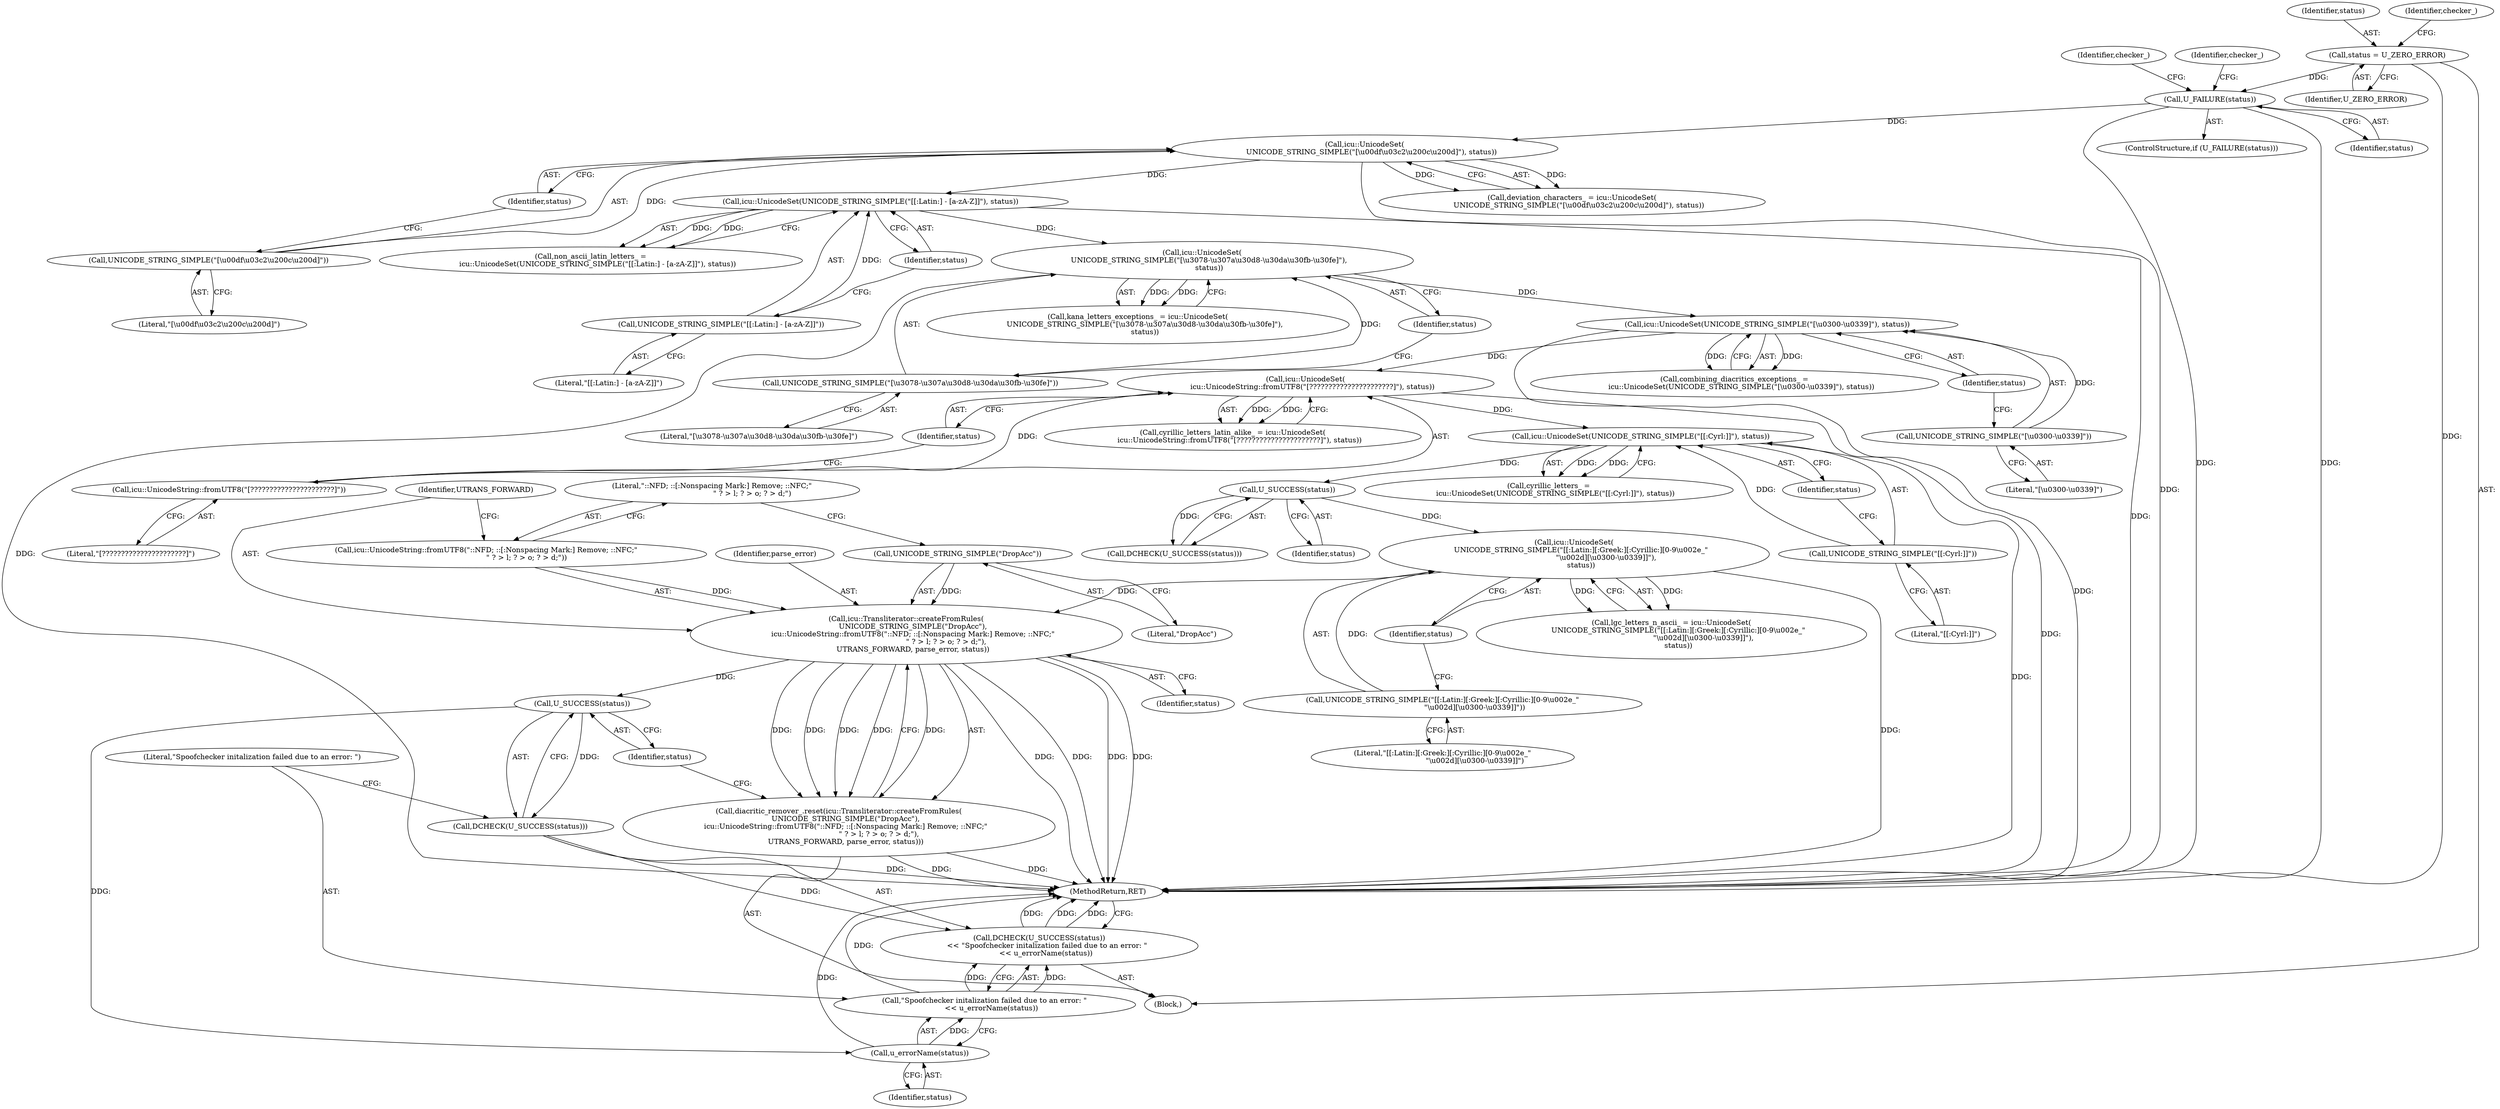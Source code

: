 digraph "0_Chrome_37747f4a4972e6d44d3f956f8d3a63255ef0941a@API" {
"1000198" [label="(Call,icu::Transliterator::createFromRules(\n      UNICODE_STRING_SIMPLE(\"DropAcc\"),\n      icu::UnicodeString::fromUTF8(\"::NFD; ::[:Nonspacing Mark:] Remove; ::NFC;\"\n                                   \" ? > l; ? > o; ? > d;\"),\n      UTRANS_FORWARD, parse_error, status))"];
"1000199" [label="(Call,UNICODE_STRING_SIMPLE(\"DropAcc\"))"];
"1000201" [label="(Call,icu::UnicodeString::fromUTF8(\"::NFD; ::[:Nonspacing Mark:] Remove; ::NFC;\"\n                                   \" ? > l; ? > o; ? > d;\"))"];
"1000191" [label="(Call,icu::UnicodeSet(\n      UNICODE_STRING_SIMPLE(\"[[:Latin:][:Greek:][:Cyrillic:][0-9\\u002e_\"\n                            \"\\u002d][\\u0300-\\u0339]]\"),\n      status))"];
"1000192" [label="(Call,UNICODE_STRING_SIMPLE(\"[[:Latin:][:Greek:][:Cyrillic:][0-9\\u002e_\"\n                            \"\\u002d][\\u0300-\\u0339]]\"))"];
"1000187" [label="(Call,U_SUCCESS(status))"];
"1000181" [label="(Call,icu::UnicodeSet(UNICODE_STRING_SIMPLE(\"[[:Cyrl:]]\"), status))"];
"1000182" [label="(Call,UNICODE_STRING_SIMPLE(\"[[:Cyrl:]]\"))"];
"1000174" [label="(Call,icu::UnicodeSet(\n      icu::UnicodeString::fromUTF8(\"[??????????????????????]\"), status))"];
"1000175" [label="(Call,icu::UnicodeString::fromUTF8(\"[??????????????????????]\"))"];
"1000167" [label="(Call,icu::UnicodeSet(UNICODE_STRING_SIMPLE(\"[\\u0300-\\u0339]\"), status))"];
"1000168" [label="(Call,UNICODE_STRING_SIMPLE(\"[\\u0300-\\u0339]\"))"];
"1000160" [label="(Call,icu::UnicodeSet(\n      UNICODE_STRING_SIMPLE(\"[\\u3078-\\u307a\\u30d8-\\u30da\\u30fb-\\u30fe]\"),\n      status))"];
"1000161" [label="(Call,UNICODE_STRING_SIMPLE(\"[\\u3078-\\u307a\\u30d8-\\u30da\\u30fb-\\u30fe]\"))"];
"1000153" [label="(Call,icu::UnicodeSet(UNICODE_STRING_SIMPLE(\"[[:Latin:] - [a-zA-Z]]\"), status))"];
"1000154" [label="(Call,UNICODE_STRING_SIMPLE(\"[[:Latin:] - [a-zA-Z]]\"))"];
"1000146" [label="(Call,icu::UnicodeSet(\n      UNICODE_STRING_SIMPLE(\"[\\u00df\\u03c2\\u200c\\u200d]\"), status))"];
"1000147" [label="(Call,UNICODE_STRING_SIMPLE(\"[\\u00df\\u03c2\\u200c\\u200d]\"))"];
"1000117" [label="(Call,U_FAILURE(status))"];
"1000108" [label="(Call,status = U_ZERO_ERROR)"];
"1000197" [label="(Call,diacritic_remover_.reset(icu::Transliterator::createFromRules(\n      UNICODE_STRING_SIMPLE(\"DropAcc\"),\n      icu::UnicodeString::fromUTF8(\"::NFD; ::[:Nonspacing Mark:] Remove; ::NFC;\"\n                                   \" ? > l; ? > o; ? > d;\"),\n      UTRANS_FORWARD, parse_error, status)))"];
"1000208" [label="(Call,U_SUCCESS(status))"];
"1000207" [label="(Call,DCHECK(U_SUCCESS(status)))"];
"1000206" [label="(Call,DCHECK(U_SUCCESS(status))\n       << \"Spoofchecker initalization failed due to an error: \"\n      << u_errorName(status))"];
"1000212" [label="(Call,u_errorName(status))"];
"1000210" [label="(Call,\"Spoofchecker initalization failed due to an error: \"\n      << u_errorName(status))"];
"1000146" [label="(Call,icu::UnicodeSet(\n      UNICODE_STRING_SIMPLE(\"[\\u00df\\u03c2\\u200c\\u200d]\"), status))"];
"1000175" [label="(Call,icu::UnicodeString::fromUTF8(\"[??????????????????????]\"))"];
"1000109" [label="(Identifier,status)"];
"1000154" [label="(Call,UNICODE_STRING_SIMPLE(\"[[:Latin:] - [a-zA-Z]]\"))"];
"1000112" [label="(Identifier,checker_)"];
"1000181" [label="(Call,icu::UnicodeSet(UNICODE_STRING_SIMPLE(\"[[:Cyrl:]]\"), status))"];
"1000177" [label="(Identifier,status)"];
"1000193" [label="(Literal,\"[[:Latin:][:Greek:][:Cyrillic:][0-9\\u002e_\"\n                            \"\\u002d][\\u0300-\\u0339]]\")"];
"1000186" [label="(Call,DCHECK(U_SUCCESS(status)))"];
"1000116" [label="(ControlStructure,if (U_FAILURE(status)))"];
"1000110" [label="(Identifier,U_ZERO_ERROR)"];
"1000207" [label="(Call,DCHECK(U_SUCCESS(status)))"];
"1000203" [label="(Identifier,UTRANS_FORWARD)"];
"1000155" [label="(Literal,\"[[:Latin:] - [a-zA-Z]]\")"];
"1000118" [label="(Identifier,status)"];
"1000213" [label="(Identifier,status)"];
"1000156" [label="(Identifier,status)"];
"1000201" [label="(Call,icu::UnicodeString::fromUTF8(\"::NFD; ::[:Nonspacing Mark:] Remove; ::NFC;\"\n                                   \" ? > l; ? > o; ? > d;\"))"];
"1000121" [label="(Identifier,checker_)"];
"1000187" [label="(Call,U_SUCCESS(status))"];
"1000202" [label="(Literal,\"::NFD; ::[:Nonspacing Mark:] Remove; ::NFC;\"\n                                   \" ? > l; ? > o; ? > d;\")"];
"1000149" [label="(Identifier,status)"];
"1000172" [label="(Call,cyrillic_letters_latin_alike_ = icu::UnicodeSet(\n      icu::UnicodeString::fromUTF8(\"[??????????????????????]\"), status))"];
"1000198" [label="(Call,icu::Transliterator::createFromRules(\n      UNICODE_STRING_SIMPLE(\"DropAcc\"),\n      icu::UnicodeString::fromUTF8(\"::NFD; ::[:Nonspacing Mark:] Remove; ::NFC;\"\n                                   \" ? > l; ? > o; ? > d;\"),\n      UTRANS_FORWARD, parse_error, status))"];
"1000184" [label="(Identifier,status)"];
"1000206" [label="(Call,DCHECK(U_SUCCESS(status))\n       << \"Spoofchecker initalization failed due to an error: \"\n      << u_errorName(status))"];
"1000209" [label="(Identifier,status)"];
"1000182" [label="(Call,UNICODE_STRING_SIMPLE(\"[[:Cyrl:]]\"))"];
"1000163" [label="(Identifier,status)"];
"1000200" [label="(Literal,\"DropAcc\")"];
"1000162" [label="(Literal,\"[\\u3078-\\u307a\\u30d8-\\u30da\\u30fb-\\u30fe]\")"];
"1000191" [label="(Call,icu::UnicodeSet(\n      UNICODE_STRING_SIMPLE(\"[[:Latin:][:Greek:][:Cyrillic:][0-9\\u002e_\"\n                            \"\\u002d][\\u0300-\\u0339]]\"),\n      status))"];
"1000210" [label="(Call,\"Spoofchecker initalization failed due to an error: \"\n      << u_errorName(status))"];
"1000148" [label="(Literal,\"[\\u00df\\u03c2\\u200c\\u200d]\")"];
"1000160" [label="(Call,icu::UnicodeSet(\n      UNICODE_STRING_SIMPLE(\"[\\u3078-\\u307a\\u30d8-\\u30da\\u30fb-\\u30fe]\"),\n      status))"];
"1000144" [label="(Call,deviation_characters_ = icu::UnicodeSet(\n      UNICODE_STRING_SIMPLE(\"[\\u00df\\u03c2\\u200c\\u200d]\"), status))"];
"1000176" [label="(Literal,\"[??????????????????????]\")"];
"1000117" [label="(Call,U_FAILURE(status))"];
"1000174" [label="(Call,icu::UnicodeSet(\n      icu::UnicodeString::fromUTF8(\"[??????????????????????]\"), status))"];
"1000212" [label="(Call,u_errorName(status))"];
"1000153" [label="(Call,icu::UnicodeSet(UNICODE_STRING_SIMPLE(\"[[:Latin:] - [a-zA-Z]]\"), status))"];
"1000167" [label="(Call,icu::UnicodeSet(UNICODE_STRING_SIMPLE(\"[\\u0300-\\u0339]\"), status))"];
"1000211" [label="(Literal,\"Spoofchecker initalization failed due to an error: \")"];
"1000197" [label="(Call,diacritic_remover_.reset(icu::Transliterator::createFromRules(\n      UNICODE_STRING_SIMPLE(\"DropAcc\"),\n      icu::UnicodeString::fromUTF8(\"::NFD; ::[:Nonspacing Mark:] Remove; ::NFC;\"\n                                   \" ? > l; ? > o; ? > d;\"),\n      UTRANS_FORWARD, parse_error, status)))"];
"1000170" [label="(Identifier,status)"];
"1000147" [label="(Call,UNICODE_STRING_SIMPLE(\"[\\u00df\\u03c2\\u200c\\u200d]\"))"];
"1000189" [label="(Call,lgc_letters_n_ascii_ = icu::UnicodeSet(\n      UNICODE_STRING_SIMPLE(\"[[:Latin:][:Greek:][:Cyrillic:][0-9\\u002e_\"\n                            \"\\u002d][\\u0300-\\u0339]]\"),\n      status))"];
"1000214" [label="(MethodReturn,RET)"];
"1000151" [label="(Call,non_ascii_latin_letters_ =\n      icu::UnicodeSet(UNICODE_STRING_SIMPLE(\"[[:Latin:] - [a-zA-Z]]\"), status))"];
"1000205" [label="(Identifier,status)"];
"1000168" [label="(Call,UNICODE_STRING_SIMPLE(\"[\\u0300-\\u0339]\"))"];
"1000199" [label="(Call,UNICODE_STRING_SIMPLE(\"DropAcc\"))"];
"1000158" [label="(Call,kana_letters_exceptions_ = icu::UnicodeSet(\n      UNICODE_STRING_SIMPLE(\"[\\u3078-\\u307a\\u30d8-\\u30da\\u30fb-\\u30fe]\"),\n      status))"];
"1000188" [label="(Identifier,status)"];
"1000106" [label="(Block,)"];
"1000192" [label="(Call,UNICODE_STRING_SIMPLE(\"[[:Latin:][:Greek:][:Cyrillic:][0-9\\u002e_\"\n                            \"\\u002d][\\u0300-\\u0339]]\"))"];
"1000208" [label="(Call,U_SUCCESS(status))"];
"1000179" [label="(Call,cyrillic_letters_ =\n      icu::UnicodeSet(UNICODE_STRING_SIMPLE(\"[[:Cyrl:]]\"), status))"];
"1000165" [label="(Call,combining_diacritics_exceptions_ =\n      icu::UnicodeSet(UNICODE_STRING_SIMPLE(\"[\\u0300-\\u0339]\"), status))"];
"1000125" [label="(Identifier,checker_)"];
"1000183" [label="(Literal,\"[[:Cyrl:]]\")"];
"1000204" [label="(Identifier,parse_error)"];
"1000169" [label="(Literal,\"[\\u0300-\\u0339]\")"];
"1000108" [label="(Call,status = U_ZERO_ERROR)"];
"1000194" [label="(Identifier,status)"];
"1000161" [label="(Call,UNICODE_STRING_SIMPLE(\"[\\u3078-\\u307a\\u30d8-\\u30da\\u30fb-\\u30fe]\"))"];
"1000198" -> "1000197"  [label="AST: "];
"1000198" -> "1000205"  [label="CFG: "];
"1000199" -> "1000198"  [label="AST: "];
"1000201" -> "1000198"  [label="AST: "];
"1000203" -> "1000198"  [label="AST: "];
"1000204" -> "1000198"  [label="AST: "];
"1000205" -> "1000198"  [label="AST: "];
"1000197" -> "1000198"  [label="CFG: "];
"1000198" -> "1000214"  [label="DDG: "];
"1000198" -> "1000214"  [label="DDG: "];
"1000198" -> "1000214"  [label="DDG: "];
"1000198" -> "1000214"  [label="DDG: "];
"1000198" -> "1000197"  [label="DDG: "];
"1000198" -> "1000197"  [label="DDG: "];
"1000198" -> "1000197"  [label="DDG: "];
"1000198" -> "1000197"  [label="DDG: "];
"1000198" -> "1000197"  [label="DDG: "];
"1000199" -> "1000198"  [label="DDG: "];
"1000201" -> "1000198"  [label="DDG: "];
"1000191" -> "1000198"  [label="DDG: "];
"1000198" -> "1000208"  [label="DDG: "];
"1000199" -> "1000200"  [label="CFG: "];
"1000200" -> "1000199"  [label="AST: "];
"1000202" -> "1000199"  [label="CFG: "];
"1000201" -> "1000202"  [label="CFG: "];
"1000202" -> "1000201"  [label="AST: "];
"1000203" -> "1000201"  [label="CFG: "];
"1000191" -> "1000189"  [label="AST: "];
"1000191" -> "1000194"  [label="CFG: "];
"1000192" -> "1000191"  [label="AST: "];
"1000194" -> "1000191"  [label="AST: "];
"1000189" -> "1000191"  [label="CFG: "];
"1000191" -> "1000214"  [label="DDG: "];
"1000191" -> "1000189"  [label="DDG: "];
"1000191" -> "1000189"  [label="DDG: "];
"1000192" -> "1000191"  [label="DDG: "];
"1000187" -> "1000191"  [label="DDG: "];
"1000192" -> "1000193"  [label="CFG: "];
"1000193" -> "1000192"  [label="AST: "];
"1000194" -> "1000192"  [label="CFG: "];
"1000187" -> "1000186"  [label="AST: "];
"1000187" -> "1000188"  [label="CFG: "];
"1000188" -> "1000187"  [label="AST: "];
"1000186" -> "1000187"  [label="CFG: "];
"1000187" -> "1000186"  [label="DDG: "];
"1000181" -> "1000187"  [label="DDG: "];
"1000181" -> "1000179"  [label="AST: "];
"1000181" -> "1000184"  [label="CFG: "];
"1000182" -> "1000181"  [label="AST: "];
"1000184" -> "1000181"  [label="AST: "];
"1000179" -> "1000181"  [label="CFG: "];
"1000181" -> "1000214"  [label="DDG: "];
"1000181" -> "1000179"  [label="DDG: "];
"1000181" -> "1000179"  [label="DDG: "];
"1000182" -> "1000181"  [label="DDG: "];
"1000174" -> "1000181"  [label="DDG: "];
"1000182" -> "1000183"  [label="CFG: "];
"1000183" -> "1000182"  [label="AST: "];
"1000184" -> "1000182"  [label="CFG: "];
"1000174" -> "1000172"  [label="AST: "];
"1000174" -> "1000177"  [label="CFG: "];
"1000175" -> "1000174"  [label="AST: "];
"1000177" -> "1000174"  [label="AST: "];
"1000172" -> "1000174"  [label="CFG: "];
"1000174" -> "1000214"  [label="DDG: "];
"1000174" -> "1000172"  [label="DDG: "];
"1000174" -> "1000172"  [label="DDG: "];
"1000175" -> "1000174"  [label="DDG: "];
"1000167" -> "1000174"  [label="DDG: "];
"1000175" -> "1000176"  [label="CFG: "];
"1000176" -> "1000175"  [label="AST: "];
"1000177" -> "1000175"  [label="CFG: "];
"1000167" -> "1000165"  [label="AST: "];
"1000167" -> "1000170"  [label="CFG: "];
"1000168" -> "1000167"  [label="AST: "];
"1000170" -> "1000167"  [label="AST: "];
"1000165" -> "1000167"  [label="CFG: "];
"1000167" -> "1000214"  [label="DDG: "];
"1000167" -> "1000165"  [label="DDG: "];
"1000167" -> "1000165"  [label="DDG: "];
"1000168" -> "1000167"  [label="DDG: "];
"1000160" -> "1000167"  [label="DDG: "];
"1000168" -> "1000169"  [label="CFG: "];
"1000169" -> "1000168"  [label="AST: "];
"1000170" -> "1000168"  [label="CFG: "];
"1000160" -> "1000158"  [label="AST: "];
"1000160" -> "1000163"  [label="CFG: "];
"1000161" -> "1000160"  [label="AST: "];
"1000163" -> "1000160"  [label="AST: "];
"1000158" -> "1000160"  [label="CFG: "];
"1000160" -> "1000214"  [label="DDG: "];
"1000160" -> "1000158"  [label="DDG: "];
"1000160" -> "1000158"  [label="DDG: "];
"1000161" -> "1000160"  [label="DDG: "];
"1000153" -> "1000160"  [label="DDG: "];
"1000161" -> "1000162"  [label="CFG: "];
"1000162" -> "1000161"  [label="AST: "];
"1000163" -> "1000161"  [label="CFG: "];
"1000153" -> "1000151"  [label="AST: "];
"1000153" -> "1000156"  [label="CFG: "];
"1000154" -> "1000153"  [label="AST: "];
"1000156" -> "1000153"  [label="AST: "];
"1000151" -> "1000153"  [label="CFG: "];
"1000153" -> "1000214"  [label="DDG: "];
"1000153" -> "1000151"  [label="DDG: "];
"1000153" -> "1000151"  [label="DDG: "];
"1000154" -> "1000153"  [label="DDG: "];
"1000146" -> "1000153"  [label="DDG: "];
"1000154" -> "1000155"  [label="CFG: "];
"1000155" -> "1000154"  [label="AST: "];
"1000156" -> "1000154"  [label="CFG: "];
"1000146" -> "1000144"  [label="AST: "];
"1000146" -> "1000149"  [label="CFG: "];
"1000147" -> "1000146"  [label="AST: "];
"1000149" -> "1000146"  [label="AST: "];
"1000144" -> "1000146"  [label="CFG: "];
"1000146" -> "1000214"  [label="DDG: "];
"1000146" -> "1000144"  [label="DDG: "];
"1000146" -> "1000144"  [label="DDG: "];
"1000147" -> "1000146"  [label="DDG: "];
"1000117" -> "1000146"  [label="DDG: "];
"1000147" -> "1000148"  [label="CFG: "];
"1000148" -> "1000147"  [label="AST: "];
"1000149" -> "1000147"  [label="CFG: "];
"1000117" -> "1000116"  [label="AST: "];
"1000117" -> "1000118"  [label="CFG: "];
"1000118" -> "1000117"  [label="AST: "];
"1000121" -> "1000117"  [label="CFG: "];
"1000125" -> "1000117"  [label="CFG: "];
"1000117" -> "1000214"  [label="DDG: "];
"1000117" -> "1000214"  [label="DDG: "];
"1000108" -> "1000117"  [label="DDG: "];
"1000108" -> "1000106"  [label="AST: "];
"1000108" -> "1000110"  [label="CFG: "];
"1000109" -> "1000108"  [label="AST: "];
"1000110" -> "1000108"  [label="AST: "];
"1000112" -> "1000108"  [label="CFG: "];
"1000108" -> "1000214"  [label="DDG: "];
"1000197" -> "1000106"  [label="AST: "];
"1000209" -> "1000197"  [label="CFG: "];
"1000197" -> "1000214"  [label="DDG: "];
"1000197" -> "1000214"  [label="DDG: "];
"1000208" -> "1000207"  [label="AST: "];
"1000208" -> "1000209"  [label="CFG: "];
"1000209" -> "1000208"  [label="AST: "];
"1000207" -> "1000208"  [label="CFG: "];
"1000208" -> "1000207"  [label="DDG: "];
"1000208" -> "1000212"  [label="DDG: "];
"1000207" -> "1000206"  [label="AST: "];
"1000211" -> "1000207"  [label="CFG: "];
"1000207" -> "1000214"  [label="DDG: "];
"1000207" -> "1000206"  [label="DDG: "];
"1000206" -> "1000106"  [label="AST: "];
"1000206" -> "1000210"  [label="CFG: "];
"1000210" -> "1000206"  [label="AST: "];
"1000214" -> "1000206"  [label="CFG: "];
"1000206" -> "1000214"  [label="DDG: "];
"1000206" -> "1000214"  [label="DDG: "];
"1000206" -> "1000214"  [label="DDG: "];
"1000210" -> "1000206"  [label="DDG: "];
"1000210" -> "1000206"  [label="DDG: "];
"1000212" -> "1000210"  [label="AST: "];
"1000212" -> "1000213"  [label="CFG: "];
"1000213" -> "1000212"  [label="AST: "];
"1000210" -> "1000212"  [label="CFG: "];
"1000212" -> "1000214"  [label="DDG: "];
"1000212" -> "1000210"  [label="DDG: "];
"1000211" -> "1000210"  [label="AST: "];
"1000210" -> "1000214"  [label="DDG: "];
}
